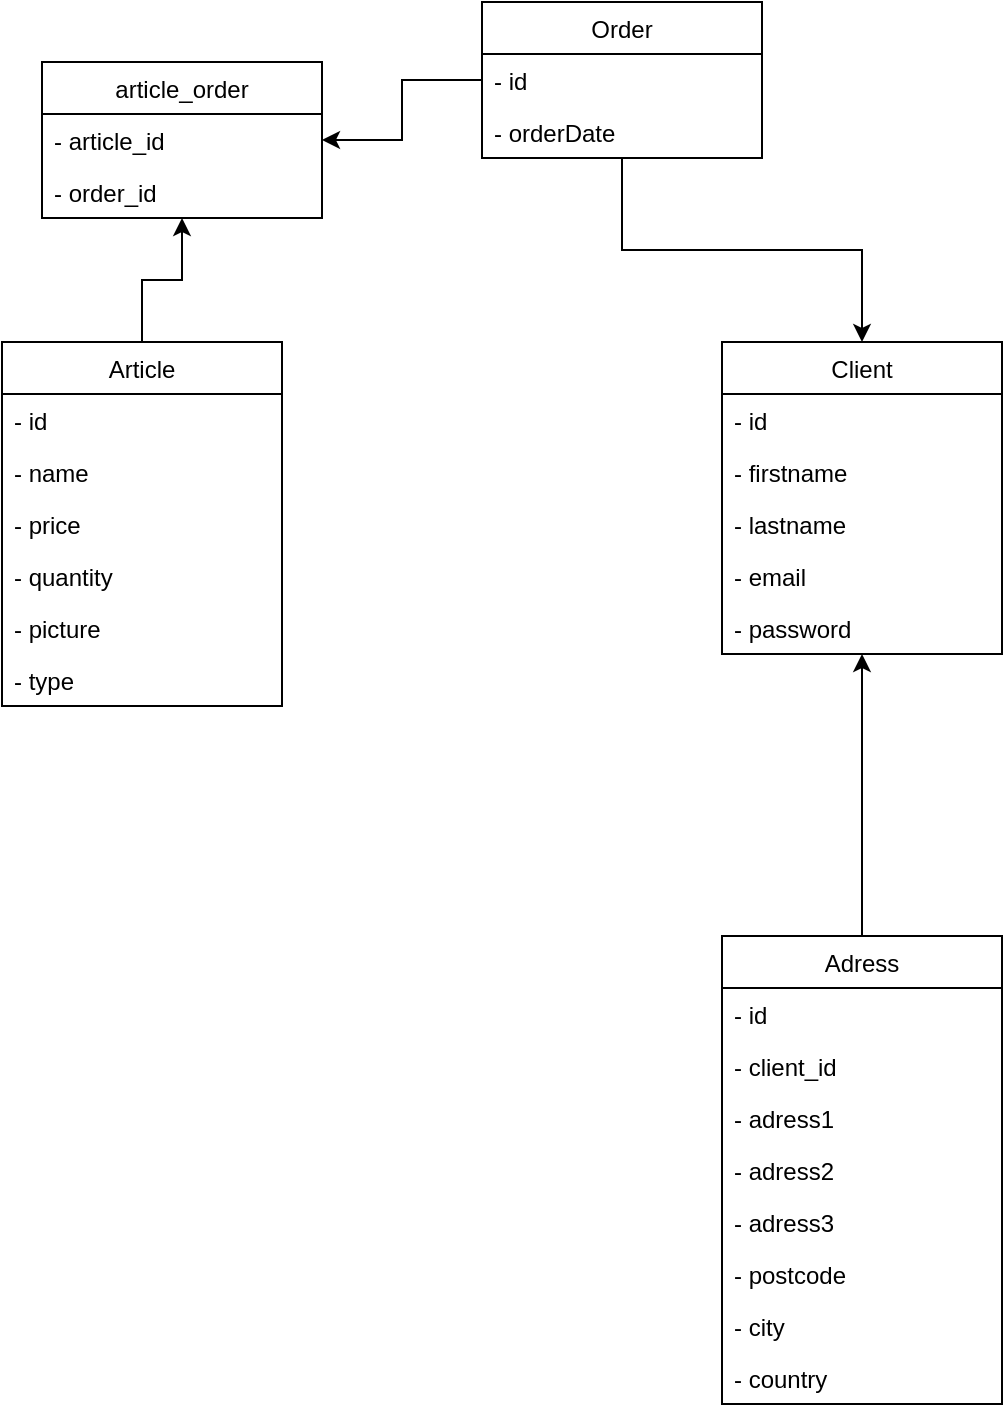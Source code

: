 <mxfile version="13.6.2" type="device"><diagram id="MYgN-9_WIx1nrpb7V34M" name="Page-1"><mxGraphModel dx="1086" dy="806" grid="1" gridSize="10" guides="1" tooltips="1" connect="1" arrows="1" fold="1" page="1" pageScale="1" pageWidth="827" pageHeight="1169" math="0" shadow="0"><root><mxCell id="0"/><mxCell id="1" parent="0"/><mxCell id="vnr6jDYf6ZoDanZIsyED-27" style="edgeStyle=orthogonalEdgeStyle;rounded=0;orthogonalLoop=1;jettySize=auto;html=1;" parent="1" source="vnr6jDYf6ZoDanZIsyED-19" target="vnr6jDYf6ZoDanZIsyED-7" edge="1"><mxGeometry relative="1" as="geometry"/></mxCell><mxCell id="vnr6jDYf6ZoDanZIsyED-19" value="Adress" style="swimlane;fontStyle=0;childLayout=stackLayout;horizontal=1;startSize=26;fillColor=none;horizontalStack=0;resizeParent=1;resizeParentMax=0;resizeLast=0;collapsible=1;marginBottom=0;" parent="1" vertex="1"><mxGeometry x="440" y="507" width="140" height="234" as="geometry"/></mxCell><mxCell id="vnr6jDYf6ZoDanZIsyED-20" value="- id " style="text;strokeColor=none;fillColor=none;align=left;verticalAlign=top;spacingLeft=4;spacingRight=4;overflow=hidden;rotatable=0;points=[[0,0.5],[1,0.5]];portConstraint=eastwest;" parent="vnr6jDYf6ZoDanZIsyED-19" vertex="1"><mxGeometry y="26" width="140" height="26" as="geometry"/></mxCell><mxCell id="vnr6jDYf6ZoDanZIsyED-28" value="- client_id" style="text;strokeColor=none;fillColor=none;align=left;verticalAlign=top;spacingLeft=4;spacingRight=4;overflow=hidden;rotatable=0;points=[[0,0.5],[1,0.5]];portConstraint=eastwest;" parent="vnr6jDYf6ZoDanZIsyED-19" vertex="1"><mxGeometry y="52" width="140" height="26" as="geometry"/></mxCell><mxCell id="vnr6jDYf6ZoDanZIsyED-21" value="- adress1" style="text;strokeColor=none;fillColor=none;align=left;verticalAlign=top;spacingLeft=4;spacingRight=4;overflow=hidden;rotatable=0;points=[[0,0.5],[1,0.5]];portConstraint=eastwest;" parent="vnr6jDYf6ZoDanZIsyED-19" vertex="1"><mxGeometry y="78" width="140" height="26" as="geometry"/></mxCell><mxCell id="vnr6jDYf6ZoDanZIsyED-25" value="- adress2" style="text;strokeColor=none;fillColor=none;align=left;verticalAlign=top;spacingLeft=4;spacingRight=4;overflow=hidden;rotatable=0;points=[[0,0.5],[1,0.5]];portConstraint=eastwest;" parent="vnr6jDYf6ZoDanZIsyED-19" vertex="1"><mxGeometry y="104" width="140" height="26" as="geometry"/></mxCell><mxCell id="vnr6jDYf6ZoDanZIsyED-26" value="- adress3" style="text;strokeColor=none;fillColor=none;align=left;verticalAlign=top;spacingLeft=4;spacingRight=4;overflow=hidden;rotatable=0;points=[[0,0.5],[1,0.5]];portConstraint=eastwest;" parent="vnr6jDYf6ZoDanZIsyED-19" vertex="1"><mxGeometry y="130" width="140" height="26" as="geometry"/></mxCell><mxCell id="vnr6jDYf6ZoDanZIsyED-22" value="- postcode" style="text;strokeColor=none;fillColor=none;align=left;verticalAlign=top;spacingLeft=4;spacingRight=4;overflow=hidden;rotatable=0;points=[[0,0.5],[1,0.5]];portConstraint=eastwest;" parent="vnr6jDYf6ZoDanZIsyED-19" vertex="1"><mxGeometry y="156" width="140" height="26" as="geometry"/></mxCell><mxCell id="vnr6jDYf6ZoDanZIsyED-23" value="- city" style="text;strokeColor=none;fillColor=none;align=left;verticalAlign=top;spacingLeft=4;spacingRight=4;overflow=hidden;rotatable=0;points=[[0,0.5],[1,0.5]];portConstraint=eastwest;" parent="vnr6jDYf6ZoDanZIsyED-19" vertex="1"><mxGeometry y="182" width="140" height="26" as="geometry"/></mxCell><mxCell id="vnr6jDYf6ZoDanZIsyED-24" value="- country" style="text;strokeColor=none;fillColor=none;align=left;verticalAlign=top;spacingLeft=4;spacingRight=4;overflow=hidden;rotatable=0;points=[[0,0.5],[1,0.5]];portConstraint=eastwest;" parent="vnr6jDYf6ZoDanZIsyED-19" vertex="1"><mxGeometry y="208" width="140" height="26" as="geometry"/></mxCell><mxCell id="vnr6jDYf6ZoDanZIsyED-7" value="Client" style="swimlane;fontStyle=0;childLayout=stackLayout;horizontal=1;startSize=26;fillColor=none;horizontalStack=0;resizeParent=1;resizeParentMax=0;resizeLast=0;collapsible=1;marginBottom=0;" parent="1" vertex="1"><mxGeometry x="440" y="210" width="140" height="156" as="geometry"/></mxCell><mxCell id="vnr6jDYf6ZoDanZIsyED-8" value="- id " style="text;strokeColor=none;fillColor=none;align=left;verticalAlign=top;spacingLeft=4;spacingRight=4;overflow=hidden;rotatable=0;points=[[0,0.5],[1,0.5]];portConstraint=eastwest;" parent="vnr6jDYf6ZoDanZIsyED-7" vertex="1"><mxGeometry y="26" width="140" height="26" as="geometry"/></mxCell><mxCell id="vnr6jDYf6ZoDanZIsyED-9" value="- firstname" style="text;strokeColor=none;fillColor=none;align=left;verticalAlign=top;spacingLeft=4;spacingRight=4;overflow=hidden;rotatable=0;points=[[0,0.5],[1,0.5]];portConstraint=eastwest;" parent="vnr6jDYf6ZoDanZIsyED-7" vertex="1"><mxGeometry y="52" width="140" height="26" as="geometry"/></mxCell><mxCell id="vnr6jDYf6ZoDanZIsyED-12" value="- lastname" style="text;strokeColor=none;fillColor=none;align=left;verticalAlign=top;spacingLeft=4;spacingRight=4;overflow=hidden;rotatable=0;points=[[0,0.5],[1,0.5]];portConstraint=eastwest;" parent="vnr6jDYf6ZoDanZIsyED-7" vertex="1"><mxGeometry y="78" width="140" height="26" as="geometry"/></mxCell><mxCell id="vnr6jDYf6ZoDanZIsyED-10" value="- email" style="text;strokeColor=none;fillColor=none;align=left;verticalAlign=top;spacingLeft=4;spacingRight=4;overflow=hidden;rotatable=0;points=[[0,0.5],[1,0.5]];portConstraint=eastwest;" parent="vnr6jDYf6ZoDanZIsyED-7" vertex="1"><mxGeometry y="104" width="140" height="26" as="geometry"/></mxCell><mxCell id="Q0Yf-KZXo1KnI89FFO27-1" value="- password" style="text;strokeColor=none;fillColor=none;align=left;verticalAlign=top;spacingLeft=4;spacingRight=4;overflow=hidden;rotatable=0;points=[[0,0.5],[1,0.5]];portConstraint=eastwest;" vertex="1" parent="vnr6jDYf6ZoDanZIsyED-7"><mxGeometry y="130" width="140" height="26" as="geometry"/></mxCell><mxCell id="vnr6jDYf6ZoDanZIsyED-43" style="edgeStyle=orthogonalEdgeStyle;rounded=0;orthogonalLoop=1;jettySize=auto;html=1;" parent="1" source="vnr6jDYf6ZoDanZIsyED-1" target="vnr6jDYf6ZoDanZIsyED-36" edge="1"><mxGeometry relative="1" as="geometry"/></mxCell><mxCell id="vnr6jDYf6ZoDanZIsyED-1" value="Article" style="swimlane;fontStyle=0;childLayout=stackLayout;horizontal=1;startSize=26;fillColor=none;horizontalStack=0;resizeParent=1;resizeParentMax=0;resizeLast=0;collapsible=1;marginBottom=0;" parent="1" vertex="1"><mxGeometry x="80" y="210" width="140" height="182" as="geometry"/></mxCell><mxCell id="vnr6jDYf6ZoDanZIsyED-2" value="- id " style="text;strokeColor=none;fillColor=none;align=left;verticalAlign=top;spacingLeft=4;spacingRight=4;overflow=hidden;rotatable=0;points=[[0,0.5],[1,0.5]];portConstraint=eastwest;" parent="vnr6jDYf6ZoDanZIsyED-1" vertex="1"><mxGeometry y="26" width="140" height="26" as="geometry"/></mxCell><mxCell id="vnr6jDYf6ZoDanZIsyED-4" value="- name" style="text;strokeColor=none;fillColor=none;align=left;verticalAlign=top;spacingLeft=4;spacingRight=4;overflow=hidden;rotatable=0;points=[[0,0.5],[1,0.5]];portConstraint=eastwest;" parent="vnr6jDYf6ZoDanZIsyED-1" vertex="1"><mxGeometry y="52" width="140" height="26" as="geometry"/></mxCell><mxCell id="vnr6jDYf6ZoDanZIsyED-5" value="- price" style="text;strokeColor=none;fillColor=none;align=left;verticalAlign=top;spacingLeft=4;spacingRight=4;overflow=hidden;rotatable=0;points=[[0,0.5],[1,0.5]];portConstraint=eastwest;" parent="vnr6jDYf6ZoDanZIsyED-1" vertex="1"><mxGeometry y="78" width="140" height="26" as="geometry"/></mxCell><mxCell id="vnr6jDYf6ZoDanZIsyED-6" value="- quantity" style="text;strokeColor=none;fillColor=none;align=left;verticalAlign=top;spacingLeft=4;spacingRight=4;overflow=hidden;rotatable=0;points=[[0,0.5],[1,0.5]];portConstraint=eastwest;" parent="vnr6jDYf6ZoDanZIsyED-1" vertex="1"><mxGeometry y="104" width="140" height="26" as="geometry"/></mxCell><mxCell id="vnr6jDYf6ZoDanZIsyED-45" value="- picture" style="text;strokeColor=none;fillColor=none;align=left;verticalAlign=top;spacingLeft=4;spacingRight=4;overflow=hidden;rotatable=0;points=[[0,0.5],[1,0.5]];portConstraint=eastwest;" parent="vnr6jDYf6ZoDanZIsyED-1" vertex="1"><mxGeometry y="130" width="140" height="26" as="geometry"/></mxCell><mxCell id="vnr6jDYf6ZoDanZIsyED-46" value="- type" style="text;strokeColor=none;fillColor=none;align=left;verticalAlign=top;spacingLeft=4;spacingRight=4;overflow=hidden;rotatable=0;points=[[0,0.5],[1,0.5]];portConstraint=eastwest;" parent="vnr6jDYf6ZoDanZIsyED-1" vertex="1"><mxGeometry y="156" width="140" height="26" as="geometry"/></mxCell><mxCell id="vnr6jDYf6ZoDanZIsyED-34" style="edgeStyle=orthogonalEdgeStyle;rounded=0;orthogonalLoop=1;jettySize=auto;html=1;" parent="1" source="vnr6jDYf6ZoDanZIsyED-29" target="vnr6jDYf6ZoDanZIsyED-7" edge="1"><mxGeometry relative="1" as="geometry"/></mxCell><mxCell id="vnr6jDYf6ZoDanZIsyED-44" style="edgeStyle=orthogonalEdgeStyle;rounded=0;orthogonalLoop=1;jettySize=auto;html=1;" parent="1" source="vnr6jDYf6ZoDanZIsyED-29" target="vnr6jDYf6ZoDanZIsyED-36" edge="1"><mxGeometry relative="1" as="geometry"/></mxCell><mxCell id="vnr6jDYf6ZoDanZIsyED-29" value="Order" style="swimlane;fontStyle=0;childLayout=stackLayout;horizontal=1;startSize=26;fillColor=none;horizontalStack=0;resizeParent=1;resizeParentMax=0;resizeLast=0;collapsible=1;marginBottom=0;" parent="1" vertex="1"><mxGeometry x="320" y="40" width="140" height="78" as="geometry"/></mxCell><mxCell id="vnr6jDYf6ZoDanZIsyED-30" value="- id " style="text;strokeColor=none;fillColor=none;align=left;verticalAlign=top;spacingLeft=4;spacingRight=4;overflow=hidden;rotatable=0;points=[[0,0.5],[1,0.5]];portConstraint=eastwest;" parent="vnr6jDYf6ZoDanZIsyED-29" vertex="1"><mxGeometry y="26" width="140" height="26" as="geometry"/></mxCell><mxCell id="vnr6jDYf6ZoDanZIsyED-35" value="- orderDate" style="text;strokeColor=none;fillColor=none;align=left;verticalAlign=top;spacingLeft=4;spacingRight=4;overflow=hidden;rotatable=0;points=[[0,0.5],[1,0.5]];portConstraint=eastwest;" parent="vnr6jDYf6ZoDanZIsyED-29" vertex="1"><mxGeometry y="52" width="140" height="26" as="geometry"/></mxCell><mxCell id="vnr6jDYf6ZoDanZIsyED-36" value="article_order" style="swimlane;fontStyle=0;childLayout=stackLayout;horizontal=1;startSize=26;fillColor=none;horizontalStack=0;resizeParent=1;resizeParentMax=0;resizeLast=0;collapsible=1;marginBottom=0;" parent="1" vertex="1"><mxGeometry x="100" y="70" width="140" height="78" as="geometry"/></mxCell><mxCell id="vnr6jDYf6ZoDanZIsyED-41" value="- article_id" style="text;strokeColor=none;fillColor=none;align=left;verticalAlign=top;spacingLeft=4;spacingRight=4;overflow=hidden;rotatable=0;points=[[0,0.5],[1,0.5]];portConstraint=eastwest;" parent="vnr6jDYf6ZoDanZIsyED-36" vertex="1"><mxGeometry y="26" width="140" height="26" as="geometry"/></mxCell><mxCell id="vnr6jDYf6ZoDanZIsyED-42" value="- order_id" style="text;strokeColor=none;fillColor=none;align=left;verticalAlign=top;spacingLeft=4;spacingRight=4;overflow=hidden;rotatable=0;points=[[0,0.5],[1,0.5]];portConstraint=eastwest;" parent="vnr6jDYf6ZoDanZIsyED-36" vertex="1"><mxGeometry y="52" width="140" height="26" as="geometry"/></mxCell></root></mxGraphModel></diagram></mxfile>